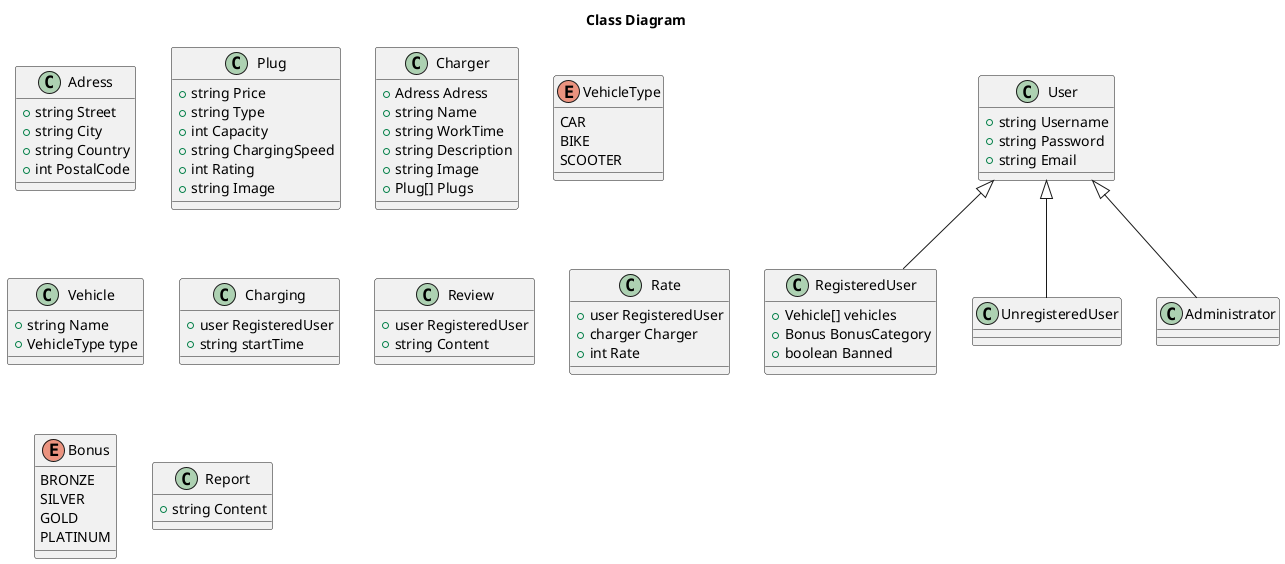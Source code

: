 @startuml

title Class Diagram

class Adress {
  +string Street
  +string City
  +string Country
  +int PostalCode
}

class Plug {
    +string Price
    +string Type
    +int Capacity
    +string ChargingSpeed
    +int Rating
    +string Image
}

class Charger {
  +Adress Adress
  +string Name
  +string WorkTime
  +string Description
  +string Image
  +Plug[] Plugs
}

class User {
    +string Username
    +string Password
    +string Email
}

enum VehicleType {
    CAR
    BIKE
    SCOOTER
}

class Vehicle {
    +string Name
    +VehicleType type
}

class RegisteredUser {
    +Vehicle[] vehicles
    +Bonus BonusCategory
    +boolean Banned
}

User <|-- RegisteredUser
User <|-- UnregisteredUser
User <|-- Administrator

class Charging {
    +user RegisteredUser
    +string startTime
}

class Review {
    +user RegisteredUser
    +string Content
}

class Rate {
    +user RegisteredUser
    +charger Charger
    +int Rate
}

enum Bonus {
    BRONZE
    SILVER
    GOLD
    PLATINUM
}

class Report {
    +string Content
}

@enduml